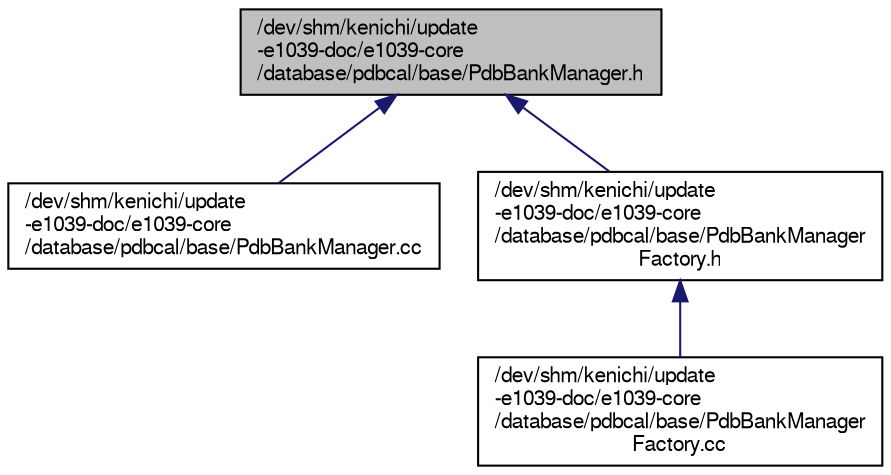 digraph "/dev/shm/kenichi/update-e1039-doc/e1039-core/database/pdbcal/base/PdbBankManager.h"
{
  bgcolor="transparent";
  edge [fontname="FreeSans",fontsize="10",labelfontname="FreeSans",labelfontsize="10"];
  node [fontname="FreeSans",fontsize="10",shape=record];
  Node1 [label="/dev/shm/kenichi/update\l-e1039-doc/e1039-core\l/database/pdbcal/base/PdbBankManager.h",height=0.2,width=0.4,color="black", fillcolor="grey75", style="filled" fontcolor="black"];
  Node1 -> Node2 [dir="back",color="midnightblue",fontsize="10",style="solid",fontname="FreeSans"];
  Node2 [label="/dev/shm/kenichi/update\l-e1039-doc/e1039-core\l/database/pdbcal/base/PdbBankManager.cc",height=0.2,width=0.4,color="black",URL="$dc/d4f/PdbBankManager_8cc.html"];
  Node1 -> Node3 [dir="back",color="midnightblue",fontsize="10",style="solid",fontname="FreeSans"];
  Node3 [label="/dev/shm/kenichi/update\l-e1039-doc/e1039-core\l/database/pdbcal/base/PdbBankManager\lFactory.h",height=0.2,width=0.4,color="black",URL="$dd/d6b/PdbBankManagerFactory_8h.html"];
  Node3 -> Node4 [dir="back",color="midnightblue",fontsize="10",style="solid",fontname="FreeSans"];
  Node4 [label="/dev/shm/kenichi/update\l-e1039-doc/e1039-core\l/database/pdbcal/base/PdbBankManager\lFactory.cc",height=0.2,width=0.4,color="black",URL="$d9/dc8/PdbBankManagerFactory_8cc.html"];
}
